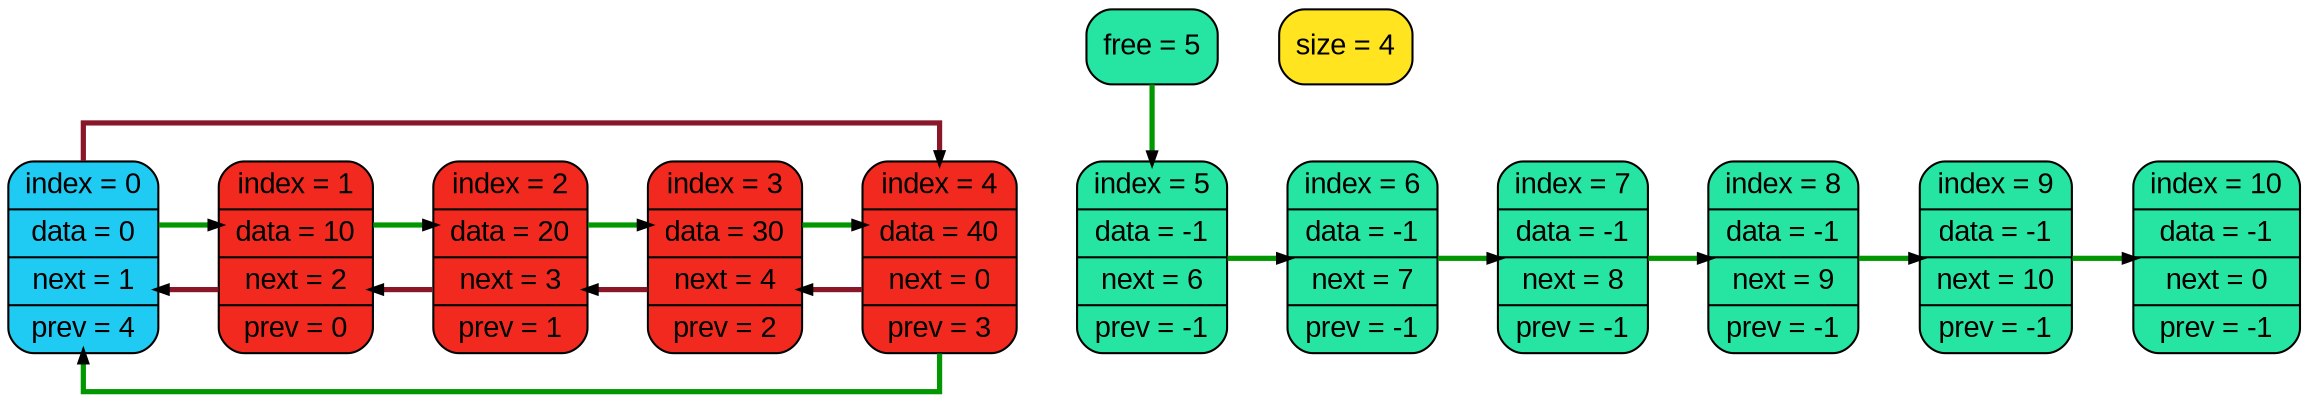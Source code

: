 digraph llist{
splines=ortho;
rankdir=HR;
nodesep=0.4;
node [shape=record, fontname="Arial"];
edge [style=bold, color="#009700:black;0.001", weight=10, penwidth=2.5, arrowsize=0.4];
0 [style = "filled, rounded", fillcolor="#1fcbf2", label=" {index = 0 | data = 0 | next = 1 | prev = 4}" ];
1 [style = "filled, rounded", fillcolor="#f2291f", label=" {index = 1 | data = 10 | next = 2 | prev = 0}" ];
2 [style = "filled, rounded", fillcolor="#f2291f", label=" {index = 2 | data = 20 | next = 3 | prev = 1}" ];
3 [style = "filled, rounded", fillcolor="#f2291f", label=" {index = 3 | data = 30 | next = 4 | prev = 2}" ];
4 [style = "filled, rounded", fillcolor="#f2291f", label=" {index = 4 | data = 40 | next = 0 | prev = 3}" ];
5 [style = "filled, rounded", fillcolor="#f2291f", label=" {index = 5 | data = -1 | next = 6 | prev = -1}" ];
6 [style = "filled, rounded", fillcolor="#f2291f", label=" {index = 6 | data = -1 | next = 7 | prev = -1}" ];
7 [style = "filled, rounded", fillcolor="#f2291f", label=" {index = 7 | data = -1 | next = 8 | prev = -1}" ];
8 [style = "filled, rounded", fillcolor="#f2291f", label=" {index = 8 | data = -1 | next = 9 | prev = -1}" ];
9 [style = "filled, rounded", fillcolor="#f2291f", label=" {index = 9 | data = -1 | next = 10 | prev = -1}" ];
10 [style = "filled, rounded", fillcolor="#f2291f", label=" {index = 10 | data = -1 | next = 0 | prev = -1}" ];
size [style = "filled, rounded", fillcolor="#ffe41f", label=" {size = 4}" ];
free [style = "filled, rounded", fillcolor="#26e5a2", label="free = 5" ];
5 [style = "filled, rounded", fillcolor="#26e5a2"];
6 [style = "filled, rounded", fillcolor="#26e5a2"];
7 [style = "filled, rounded", fillcolor="#26e5a2"];
8 [style = "filled, rounded", fillcolor="#26e5a2"];
9 [style = "filled, rounded", fillcolor="#26e5a2"];
10 [style = "filled, rounded", fillcolor="#26e5a2"];
{ rank = same; 0; 1; 2; 3; 4; 5; 6; 7; 8; 9; 10; }
free->5;
1->2;
2->3;
3->4;
5->6;
6->7;
7->8;
8->9;
9->10;
0->1;
4->0;
edge [style=bold, color="#891728:black;0.001", weight=0, penwidth=2.5, arrowsize=0.4];
0->4;
4->3;
3->2;
2->1;
1->0;
}
